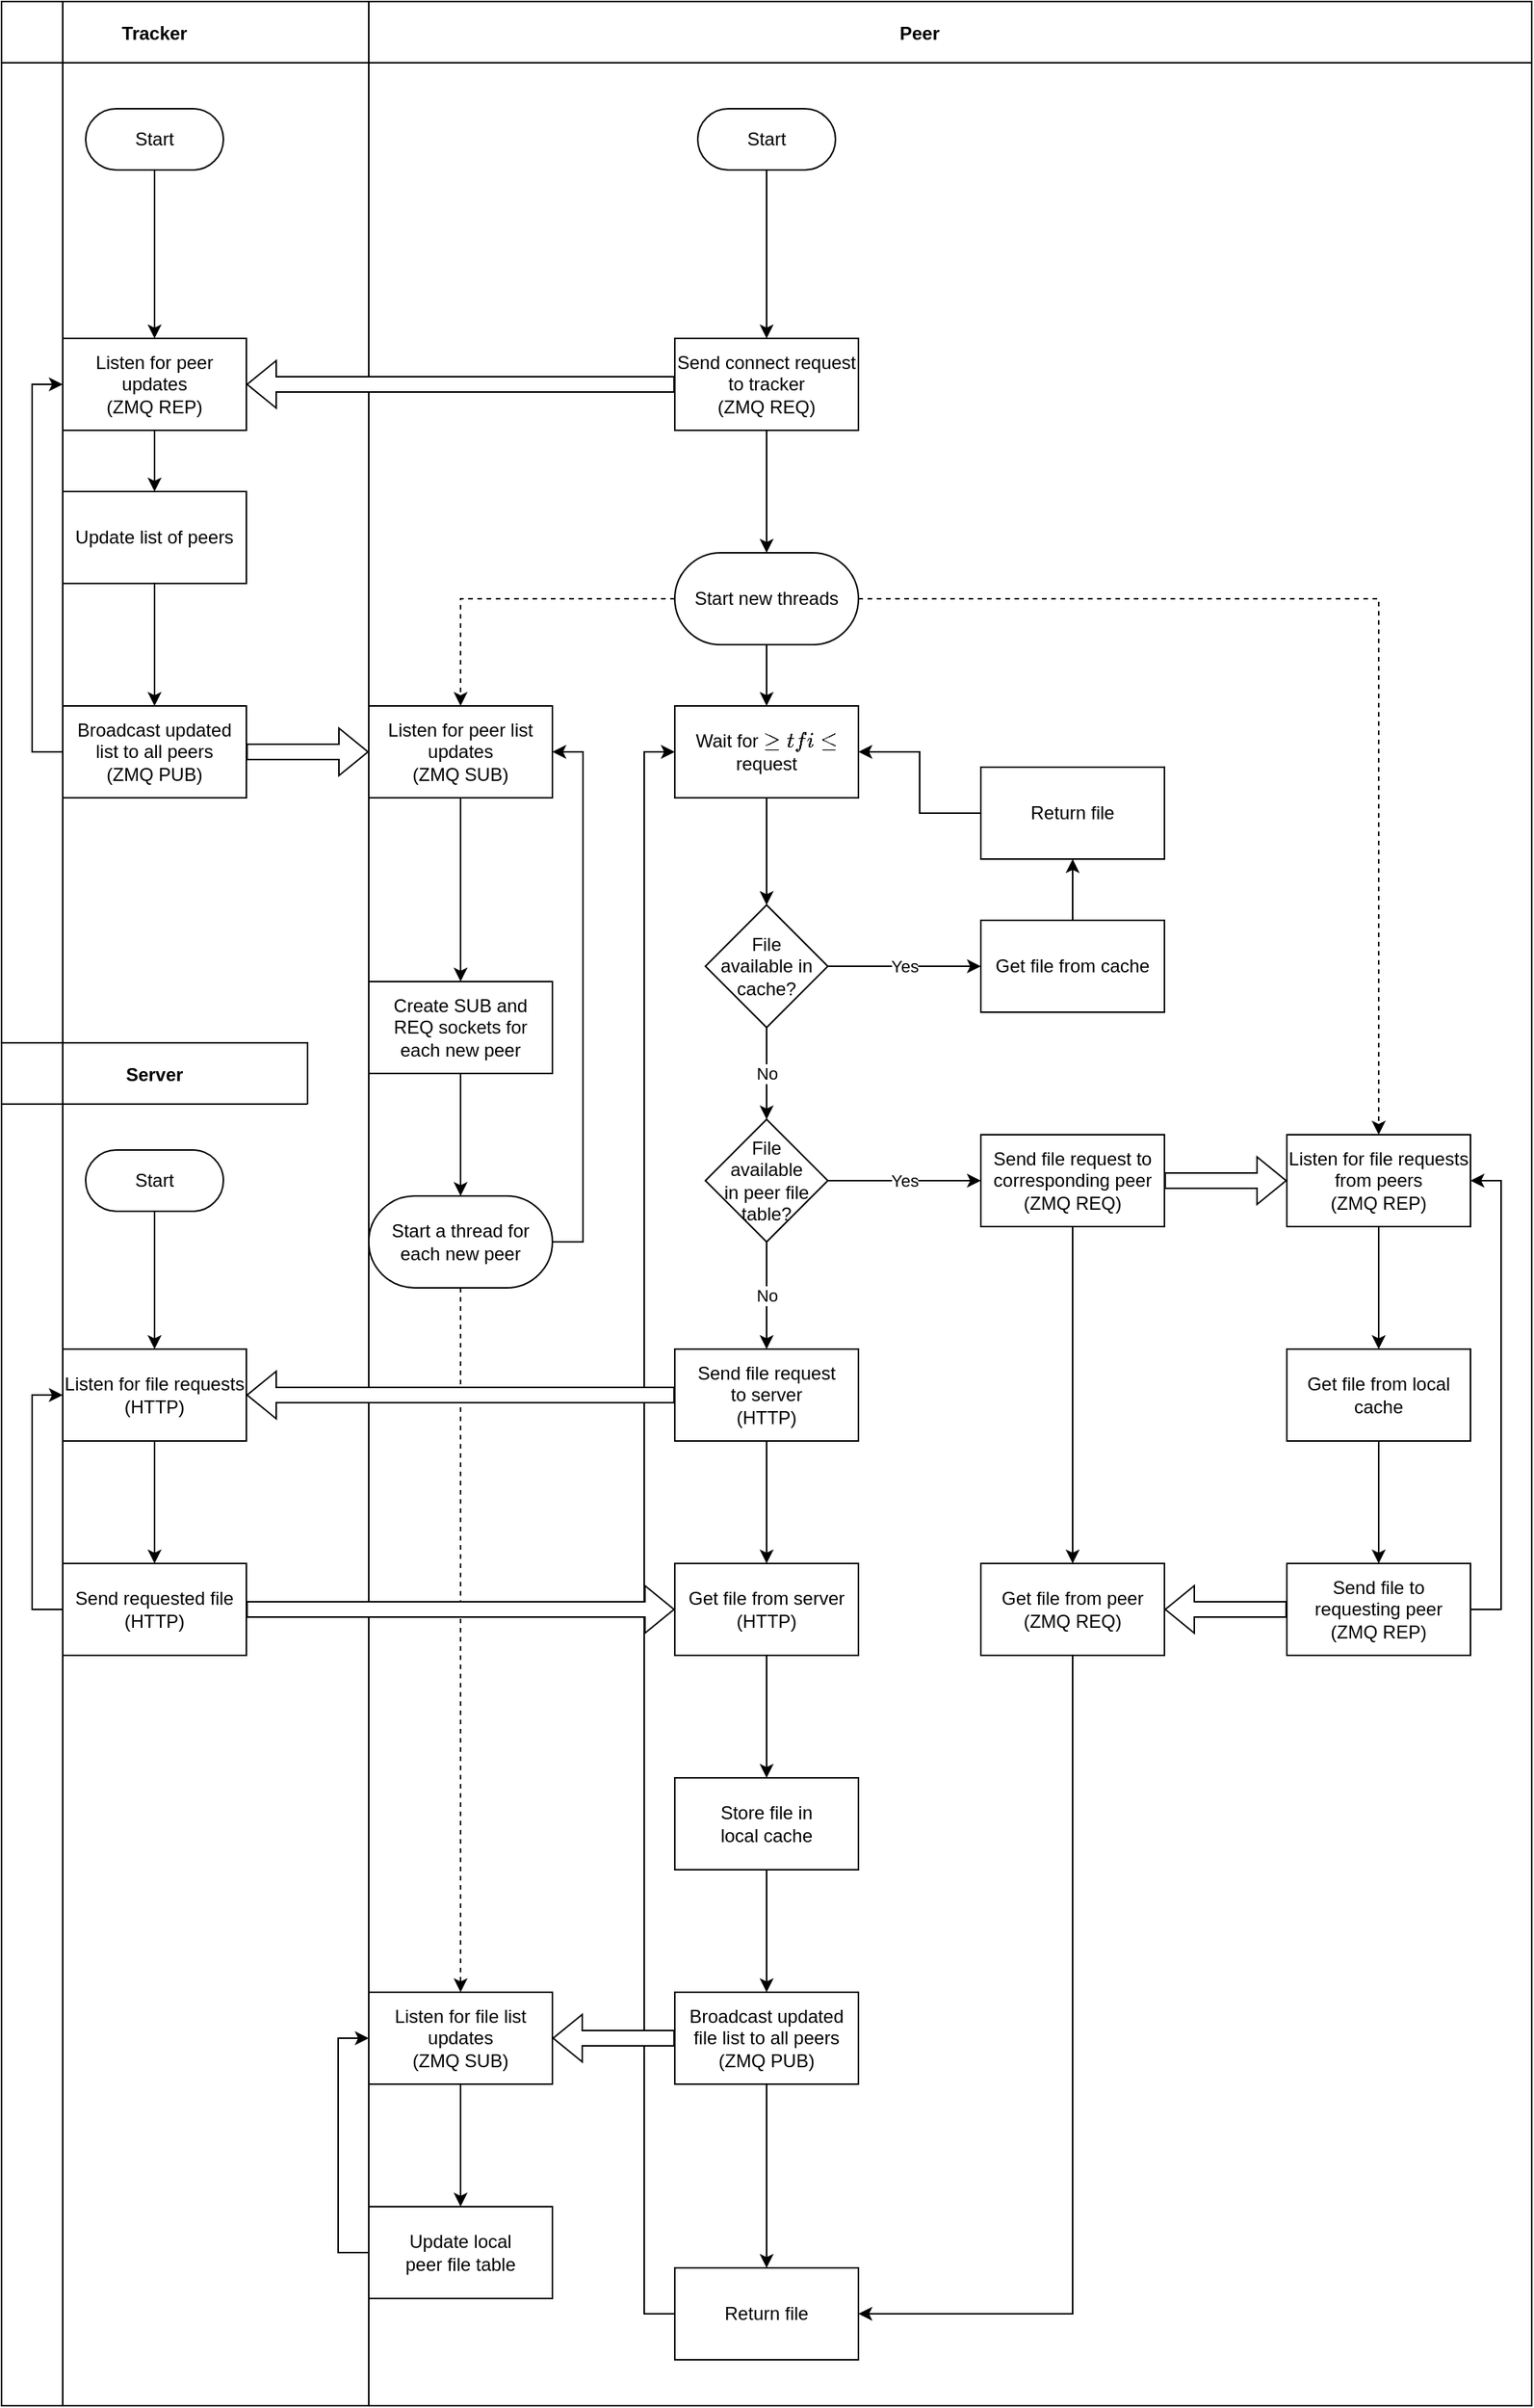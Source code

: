 <mxfile version="15.5.8" type="github">
  <diagram id="kgpKYQtTHZ0yAKxKKP6v" name="Page-1">
    <mxGraphModel dx="2424" dy="863" grid="1" gridSize="10" guides="1" tooltips="1" connect="1" arrows="1" fold="1" page="1" pageScale="1" pageWidth="850" pageHeight="1100" math="0" shadow="0">
      <root>
        <mxCell id="0" />
        <mxCell id="1" parent="0" />
        <mxCell id="wjNufGtqsJr1eFAkO-c2-100" style="edgeStyle=orthogonalEdgeStyle;rounded=0;jumpStyle=none;orthogonalLoop=1;jettySize=auto;html=1;exitX=0;exitY=0.5;exitDx=0;exitDy=0;entryX=0;entryY=0.5;entryDx=0;entryDy=0;strokeColor=default;fillColor=default;" edge="1" parent="1" source="wjNufGtqsJr1eFAkO-c2-97" target="wjNufGtqsJr1eFAkO-c2-15">
          <mxGeometry relative="1" as="geometry" />
        </mxCell>
        <mxCell id="-Wg5E6yIQ6_IQyJF35NC-73" value="" style="edgeStyle=orthogonalEdgeStyle;rounded=0;orthogonalLoop=1;jettySize=auto;html=1;fillColor=default;dashed=1;" parent="1" source="-Wg5E6yIQ6_IQyJF35NC-69" target="-Wg5E6yIQ6_IQyJF35NC-72" edge="1">
          <mxGeometry relative="1" as="geometry" />
        </mxCell>
        <mxCell id="3nuBFxr9cyL0pnOWT2aG-1" value="" style="shape=table;childLayout=tableLayout;startSize=0;collapsible=0;recursiveResize=0;expand=0;fillColor=none;fontStyle=1" parent="1" vertex="1">
          <mxGeometry x="-60" y="70" width="1000" height="1570" as="geometry" />
        </mxCell>
        <mxCell id="3nuBFxr9cyL0pnOWT2aG-3" value="" style="shape=tableRow;horizontal=0;swimlaneHead=0;swimlaneBody=0;top=0;left=0;bottom=0;right=0;fillColor=none;points=[[0,0.5],[1,0.5]];portConstraint=eastwest;startSize=40;collapsible=0;recursiveResize=0;expand=0;fontStyle=1;" parent="3nuBFxr9cyL0pnOWT2aG-1" vertex="1">
          <mxGeometry width="1000" height="1570" as="geometry" />
        </mxCell>
        <mxCell id="3nuBFxr9cyL0pnOWT2aG-4" value="Tracker" style="swimlane;swimlaneHead=0;swimlaneBody=0;connectable=0;fillColor=none;startSize=40;collapsible=0;recursiveResize=0;expand=0;fontStyle=1;" parent="3nuBFxr9cyL0pnOWT2aG-3" vertex="1">
          <mxGeometry width="200" height="1570" as="geometry">
            <mxRectangle width="200" height="1570" as="alternateBounds" />
          </mxGeometry>
        </mxCell>
        <mxCell id="-Wg5E6yIQ6_IQyJF35NC-36" value="Update list of peers" style="whiteSpace=wrap;html=1;rounded=0;glass=0;arcSize=50;" parent="3nuBFxr9cyL0pnOWT2aG-4" vertex="1">
          <mxGeometry x="40" y="320" width="120" height="60" as="geometry" />
        </mxCell>
        <mxCell id="-Wg5E6yIQ6_IQyJF35NC-38" value="&lt;div&gt;Broadcast updated list to all peers&lt;/div&gt;&lt;div&gt;(ZMQ PUB)&lt;/div&gt;" style="whiteSpace=wrap;html=1;rounded=0;glass=0;arcSize=50;" parent="3nuBFxr9cyL0pnOWT2aG-4" vertex="1">
          <mxGeometry x="40" y="460" width="120" height="60" as="geometry" />
        </mxCell>
        <mxCell id="-Wg5E6yIQ6_IQyJF35NC-39" value="" style="edgeStyle=orthogonalEdgeStyle;rounded=0;orthogonalLoop=1;jettySize=auto;html=1;" parent="3nuBFxr9cyL0pnOWT2aG-4" source="-Wg5E6yIQ6_IQyJF35NC-36" target="-Wg5E6yIQ6_IQyJF35NC-38" edge="1">
          <mxGeometry relative="1" as="geometry" />
        </mxCell>
        <mxCell id="-Wg5E6yIQ6_IQyJF35NC-58" value="Start" style="rounded=1;whiteSpace=wrap;html=1;arcSize=50;" parent="3nuBFxr9cyL0pnOWT2aG-4" vertex="1">
          <mxGeometry x="55" y="70" width="90" height="40" as="geometry" />
        </mxCell>
        <mxCell id="3nuBFxr9cyL0pnOWT2aG-14" value="Start" style="rounded=1;whiteSpace=wrap;html=1;arcSize=50;" parent="3nuBFxr9cyL0pnOWT2aG-4" vertex="1">
          <mxGeometry x="55" y="750" width="90" height="40" as="geometry" />
        </mxCell>
        <mxCell id="wjNufGtqsJr1eFAkO-c2-51" value="&lt;div&gt;Listen for file requests&lt;/div&gt;&lt;div&gt;(HTTP)&lt;br&gt;&lt;/div&gt;" style="whiteSpace=wrap;html=1;rounded=0;arcSize=50;" vertex="1" parent="3nuBFxr9cyL0pnOWT2aG-4">
          <mxGeometry x="40" y="880" width="120" height="60" as="geometry" />
        </mxCell>
        <mxCell id="wjNufGtqsJr1eFAkO-c2-55" value="&lt;div&gt;Send requested file&lt;/div&gt;&lt;div&gt;(HTTP)&lt;br&gt;&lt;/div&gt;" style="whiteSpace=wrap;html=1;rounded=0;arcSize=50;" vertex="1" parent="3nuBFxr9cyL0pnOWT2aG-4">
          <mxGeometry x="40" y="1020" width="120" height="60" as="geometry" />
        </mxCell>
        <mxCell id="wjNufGtqsJr1eFAkO-c2-52" value="" style="edgeStyle=orthogonalEdgeStyle;rounded=0;orthogonalLoop=1;jettySize=auto;html=1;fillColor=default;" edge="1" parent="3nuBFxr9cyL0pnOWT2aG-4" source="3nuBFxr9cyL0pnOWT2aG-14" target="wjNufGtqsJr1eFAkO-c2-51">
          <mxGeometry relative="1" as="geometry" />
        </mxCell>
        <mxCell id="wjNufGtqsJr1eFAkO-c2-56" value="" style="edgeStyle=orthogonalEdgeStyle;rounded=0;orthogonalLoop=1;jettySize=auto;html=1;fillColor=default;" edge="1" parent="3nuBFxr9cyL0pnOWT2aG-4" source="wjNufGtqsJr1eFAkO-c2-51" target="wjNufGtqsJr1eFAkO-c2-55">
          <mxGeometry relative="1" as="geometry" />
        </mxCell>
        <mxCell id="wjNufGtqsJr1eFAkO-c2-62" style="edgeStyle=orthogonalEdgeStyle;rounded=0;orthogonalLoop=1;jettySize=auto;html=1;exitX=0;exitY=0.5;exitDx=0;exitDy=0;entryX=0;entryY=0.5;entryDx=0;entryDy=0;fillColor=default;" edge="1" parent="3nuBFxr9cyL0pnOWT2aG-4" source="wjNufGtqsJr1eFAkO-c2-55" target="wjNufGtqsJr1eFAkO-c2-51">
          <mxGeometry relative="1" as="geometry" />
        </mxCell>
        <mxCell id="wjNufGtqsJr1eFAkO-c2-185" value="Server" style="shape=table;startSize=40;container=1;collapsible=0;childLayout=tableLayout;fixedRows=1;rowLines=0;fontStyle=1;align=center;pointerEvents=1;rounded=0;strokeColor=default;strokeWidth=1;fillColor=none;perimeterSpacing=1;" vertex="1" parent="3nuBFxr9cyL0pnOWT2aG-4">
          <mxGeometry y="680" width="200" height="40" as="geometry" />
        </mxCell>
        <mxCell id="wjNufGtqsJr1eFAkO-c2-189" value="" style="shape=partialRectangle;html=1;whiteSpace=wrap;collapsible=0;dropTarget=0;pointerEvents=1;fillColor=none;top=0;left=0;bottom=0;right=0;points=[[0,0.5],[1,0.5]];portConstraint=eastwest;rounded=0;strokeColor=default;strokeWidth=0;" vertex="1" parent="wjNufGtqsJr1eFAkO-c2-185">
          <mxGeometry y="40" width="180" as="geometry" />
        </mxCell>
        <mxCell id="wjNufGtqsJr1eFAkO-c2-190" value="" style="shape=partialRectangle;html=1;whiteSpace=wrap;connectable=0;fillColor=none;top=0;left=0;bottom=0;right=0;overflow=hidden;pointerEvents=1;rounded=0;strokeColor=default;strokeWidth=0;" vertex="1" parent="wjNufGtqsJr1eFAkO-c2-189">
          <mxGeometry width="40" height="40" as="geometry">
            <mxRectangle width="40" height="40" as="alternateBounds" />
          </mxGeometry>
        </mxCell>
        <mxCell id="wjNufGtqsJr1eFAkO-c2-191" value="" style="shape=partialRectangle;html=1;whiteSpace=wrap;connectable=0;fillColor=none;top=0;left=0;bottom=0;right=0;align=left;spacingLeft=6;overflow=hidden;pointerEvents=1;rounded=0;strokeColor=default;strokeWidth=0;" vertex="1" parent="wjNufGtqsJr1eFAkO-c2-189">
          <mxGeometry x="40" width="140" height="40" as="geometry">
            <mxRectangle width="140" height="40" as="alternateBounds" />
          </mxGeometry>
        </mxCell>
        <mxCell id="3nuBFxr9cyL0pnOWT2aG-8" value="Peer" style="swimlane;swimlaneHead=0;swimlaneBody=0;connectable=0;fillColor=none;startSize=40;collapsible=0;recursiveResize=0;expand=0;fontStyle=1;" parent="3nuBFxr9cyL0pnOWT2aG-3" vertex="1">
          <mxGeometry x="200" width="800" height="1570" as="geometry">
            <mxRectangle width="800" height="1570" as="alternateBounds" />
          </mxGeometry>
        </mxCell>
        <mxCell id="3nuBFxr9cyL0pnOWT2aG-6" value="Start" style="rounded=1;whiteSpace=wrap;html=1;arcSize=50;" parent="3nuBFxr9cyL0pnOWT2aG-8" vertex="1">
          <mxGeometry x="255" y="70" width="90" height="40" as="geometry" />
        </mxCell>
        <mxCell id="-Wg5E6yIQ6_IQyJF35NC-44" value="&lt;div&gt;Listen for peer list updates&lt;/div&gt;&lt;div&gt;(ZMQ SUB)&lt;/div&gt;" style="whiteSpace=wrap;html=1;rounded=0;glass=0;arcSize=50;" parent="3nuBFxr9cyL0pnOWT2aG-8" vertex="1">
          <mxGeometry x="40" y="460" width="120" height="60" as="geometry" />
        </mxCell>
        <mxCell id="wjNufGtqsJr1eFAkO-c2-15" value="Wait for `get file` request" style="whiteSpace=wrap;html=1;rounded=0;glass=0;arcSize=50;" vertex="1" parent="3nuBFxr9cyL0pnOWT2aG-8">
          <mxGeometry x="240" y="460" width="120" height="60" as="geometry" />
        </mxCell>
        <mxCell id="wjNufGtqsJr1eFAkO-c2-45" value="Yes" style="edgeStyle=orthogonalEdgeStyle;rounded=0;orthogonalLoop=1;jettySize=auto;html=1;exitX=1;exitY=0.5;exitDx=0;exitDy=0;entryX=0;entryY=0.5;entryDx=0;entryDy=0;fillColor=default;" edge="1" parent="3nuBFxr9cyL0pnOWT2aG-8" source="wjNufGtqsJr1eFAkO-c2-19" target="wjNufGtqsJr1eFAkO-c2-43">
          <mxGeometry relative="1" as="geometry" />
        </mxCell>
        <mxCell id="wjNufGtqsJr1eFAkO-c2-19" value="&lt;div&gt;File&lt;/div&gt;&lt;div&gt;available in&lt;/div&gt;&lt;div&gt;cache?&lt;/div&gt;" style="rhombus;whiteSpace=wrap;html=1;rounded=0;glass=0;arcSize=50;" vertex="1" parent="3nuBFxr9cyL0pnOWT2aG-8">
          <mxGeometry x="260" y="590" width="80" height="80" as="geometry" />
        </mxCell>
        <mxCell id="wjNufGtqsJr1eFAkO-c2-20" value="" style="edgeStyle=orthogonalEdgeStyle;rounded=0;orthogonalLoop=1;jettySize=auto;html=1;" edge="1" parent="3nuBFxr9cyL0pnOWT2aG-8" source="wjNufGtqsJr1eFAkO-c2-15" target="wjNufGtqsJr1eFAkO-c2-19">
          <mxGeometry relative="1" as="geometry" />
        </mxCell>
        <mxCell id="wjNufGtqsJr1eFAkO-c2-94" value="No" style="edgeStyle=orthogonalEdgeStyle;rounded=0;jumpStyle=line;orthogonalLoop=1;jettySize=auto;html=1;exitX=0.5;exitY=1;exitDx=0;exitDy=0;entryX=0.5;entryY=0;entryDx=0;entryDy=0;strokeColor=default;fillColor=default;" edge="1" parent="3nuBFxr9cyL0pnOWT2aG-8" source="wjNufGtqsJr1eFAkO-c2-23" target="wjNufGtqsJr1eFAkO-c2-49">
          <mxGeometry relative="1" as="geometry" />
        </mxCell>
        <mxCell id="wjNufGtqsJr1eFAkO-c2-95" value="Yes" style="edgeStyle=orthogonalEdgeStyle;rounded=0;jumpStyle=line;orthogonalLoop=1;jettySize=auto;html=1;exitX=1;exitY=0.5;exitDx=0;exitDy=0;entryX=0;entryY=0.5;entryDx=0;entryDy=0;strokeColor=default;fillColor=default;" edge="1" parent="3nuBFxr9cyL0pnOWT2aG-8" source="wjNufGtqsJr1eFAkO-c2-23" target="wjNufGtqsJr1eFAkO-c2-25">
          <mxGeometry relative="1" as="geometry" />
        </mxCell>
        <mxCell id="wjNufGtqsJr1eFAkO-c2-23" value="&lt;div&gt;File&lt;/div&gt;&lt;div&gt;available&lt;/div&gt;&lt;div&gt;in peer file&lt;/div&gt;&lt;div&gt;table?&lt;br&gt;&lt;/div&gt;" style="rhombus;whiteSpace=wrap;html=1;rounded=0;glass=0;arcSize=50;" vertex="1" parent="3nuBFxr9cyL0pnOWT2aG-8">
          <mxGeometry x="260" y="730" width="80" height="80" as="geometry" />
        </mxCell>
        <mxCell id="wjNufGtqsJr1eFAkO-c2-24" value="No" style="edgeStyle=orthogonalEdgeStyle;rounded=0;orthogonalLoop=1;jettySize=auto;html=1;" edge="1" parent="3nuBFxr9cyL0pnOWT2aG-8" source="wjNufGtqsJr1eFAkO-c2-19" target="wjNufGtqsJr1eFAkO-c2-23">
          <mxGeometry relative="1" as="geometry" />
        </mxCell>
        <mxCell id="wjNufGtqsJr1eFAkO-c2-43" value="Get file from cache" style="whiteSpace=wrap;html=1;rounded=0;glass=0;arcSize=50;" vertex="1" parent="3nuBFxr9cyL0pnOWT2aG-8">
          <mxGeometry x="440" y="600" width="120" height="60" as="geometry" />
        </mxCell>
        <mxCell id="-Wg5E6yIQ6_IQyJF35NC-72" value="&lt;div&gt;Listen for file list updates&lt;/div&gt;&lt;div&gt;(ZMQ SUB)&lt;br&gt;&lt;/div&gt;" style="whiteSpace=wrap;html=1;rounded=0;glass=0;arcSize=50;" parent="3nuBFxr9cyL0pnOWT2aG-8" vertex="1">
          <mxGeometry x="40" y="1300" width="120" height="60" as="geometry" />
        </mxCell>
        <mxCell id="wjNufGtqsJr1eFAkO-c2-9" value="&lt;div&gt;Update local&lt;/div&gt;&lt;div&gt;peer file table&lt;/div&gt;" style="whiteSpace=wrap;html=1;rounded=0;glass=0;arcSize=50;" vertex="1" parent="3nuBFxr9cyL0pnOWT2aG-8">
          <mxGeometry x="40" y="1440" width="120" height="60" as="geometry" />
        </mxCell>
        <mxCell id="wjNufGtqsJr1eFAkO-c2-10" value="" style="edgeStyle=orthogonalEdgeStyle;rounded=0;orthogonalLoop=1;jettySize=auto;html=1;" edge="1" parent="3nuBFxr9cyL0pnOWT2aG-8" source="-Wg5E6yIQ6_IQyJF35NC-72" target="wjNufGtqsJr1eFAkO-c2-9">
          <mxGeometry relative="1" as="geometry" />
        </mxCell>
        <mxCell id="wjNufGtqsJr1eFAkO-c2-12" style="edgeStyle=orthogonalEdgeStyle;rounded=0;orthogonalLoop=1;jettySize=auto;html=1;exitX=0;exitY=0.5;exitDx=0;exitDy=0;entryX=0;entryY=0.5;entryDx=0;entryDy=0;" edge="1" parent="3nuBFxr9cyL0pnOWT2aG-8" source="wjNufGtqsJr1eFAkO-c2-9" target="-Wg5E6yIQ6_IQyJF35NC-72">
          <mxGeometry relative="1" as="geometry" />
        </mxCell>
        <mxCell id="wjNufGtqsJr1eFAkO-c2-49" value="&lt;div&gt;Send file request&lt;/div&gt;&lt;div&gt;to server&lt;/div&gt;&lt;div&gt;(HTTP)&lt;br&gt;&lt;/div&gt;" style="whiteSpace=wrap;html=1;rounded=0;glass=0;arcSize=50;" vertex="1" parent="3nuBFxr9cyL0pnOWT2aG-8">
          <mxGeometry x="240" y="880" width="120" height="60" as="geometry" />
        </mxCell>
        <mxCell id="wjNufGtqsJr1eFAkO-c2-59" value="&lt;div&gt;Get file from server&lt;/div&gt;&lt;div&gt;(HTTP)&lt;br&gt;&lt;/div&gt;" style="whiteSpace=wrap;html=1;rounded=0;glass=0;arcSize=50;" vertex="1" parent="3nuBFxr9cyL0pnOWT2aG-8">
          <mxGeometry x="240" y="1020" width="120" height="60" as="geometry" />
        </mxCell>
        <mxCell id="wjNufGtqsJr1eFAkO-c2-65" value="&lt;div&gt;Store file in&lt;/div&gt;&lt;div&gt;local cache&lt;/div&gt;" style="whiteSpace=wrap;html=1;rounded=0;glass=0;arcSize=50;" vertex="1" parent="3nuBFxr9cyL0pnOWT2aG-8">
          <mxGeometry x="240" y="1160" width="120" height="60" as="geometry" />
        </mxCell>
        <mxCell id="wjNufGtqsJr1eFAkO-c2-70" value="&lt;div&gt;Broadcast updated file list to all peers&lt;/div&gt;&lt;div&gt;(ZMQ PUB)&lt;br&gt;&lt;/div&gt;" style="whiteSpace=wrap;html=1;rounded=0;glass=0;arcSize=50;" vertex="1" parent="3nuBFxr9cyL0pnOWT2aG-8">
          <mxGeometry x="240" y="1300" width="120" height="60" as="geometry" />
        </mxCell>
        <mxCell id="wjNufGtqsJr1eFAkO-c2-60" value="" style="edgeStyle=orthogonalEdgeStyle;rounded=0;orthogonalLoop=1;jettySize=auto;html=1;fillColor=default;" edge="1" parent="3nuBFxr9cyL0pnOWT2aG-8" source="wjNufGtqsJr1eFAkO-c2-49" target="wjNufGtqsJr1eFAkO-c2-59">
          <mxGeometry relative="1" as="geometry" />
        </mxCell>
        <mxCell id="wjNufGtqsJr1eFAkO-c2-66" value="" style="edgeStyle=orthogonalEdgeStyle;rounded=0;orthogonalLoop=1;jettySize=auto;html=1;fillColor=default;" edge="1" parent="3nuBFxr9cyL0pnOWT2aG-8" source="wjNufGtqsJr1eFAkO-c2-59" target="wjNufGtqsJr1eFAkO-c2-65">
          <mxGeometry relative="1" as="geometry" />
        </mxCell>
        <mxCell id="wjNufGtqsJr1eFAkO-c2-78" style="edgeStyle=orthogonalEdgeStyle;rounded=0;orthogonalLoop=1;jettySize=auto;html=1;exitX=0;exitY=0.5;exitDx=0;exitDy=0;entryX=1;entryY=0.5;entryDx=0;entryDy=0;fillColor=default;shape=flexArrow;strokeColor=default;" edge="1" parent="3nuBFxr9cyL0pnOWT2aG-8" source="wjNufGtqsJr1eFAkO-c2-70" target="-Wg5E6yIQ6_IQyJF35NC-72">
          <mxGeometry relative="1" as="geometry" />
        </mxCell>
        <mxCell id="wjNufGtqsJr1eFAkO-c2-71" value="" style="edgeStyle=orthogonalEdgeStyle;rounded=0;orthogonalLoop=1;jettySize=auto;html=1;fillColor=default;" edge="1" parent="3nuBFxr9cyL0pnOWT2aG-8" source="wjNufGtqsJr1eFAkO-c2-65" target="wjNufGtqsJr1eFAkO-c2-70">
          <mxGeometry relative="1" as="geometry" />
        </mxCell>
        <mxCell id="wjNufGtqsJr1eFAkO-c2-25" value="&lt;div&gt;Send file request to corresponding peer&lt;/div&gt;&lt;div&gt;(ZMQ REQ)&lt;br&gt;&lt;/div&gt;" style="whiteSpace=wrap;html=1;rounded=0;glass=0;arcSize=50;" vertex="1" parent="3nuBFxr9cyL0pnOWT2aG-8">
          <mxGeometry x="440" y="740" width="120" height="60" as="geometry" />
        </mxCell>
        <mxCell id="wjNufGtqsJr1eFAkO-c2-3" value="&lt;div&gt;Listen for file requests from peers&lt;/div&gt;&lt;div&gt;(ZMQ REP)&lt;br&gt;&lt;/div&gt;" style="whiteSpace=wrap;html=1;rounded=0;glass=0;arcSize=50;" vertex="1" parent="3nuBFxr9cyL0pnOWT2aG-8">
          <mxGeometry x="640" y="740" width="120" height="60" as="geometry" />
        </mxCell>
        <mxCell id="wjNufGtqsJr1eFAkO-c2-5" value="&lt;div&gt;Get file from local cache&lt;/div&gt;" style="whiteSpace=wrap;html=1;rounded=0;glass=0;arcSize=50;" vertex="1" parent="3nuBFxr9cyL0pnOWT2aG-8">
          <mxGeometry x="640" y="880" width="120" height="60" as="geometry" />
        </mxCell>
        <mxCell id="wjNufGtqsJr1eFAkO-c2-7" value="&lt;div&gt;Send file to requesting peer&lt;/div&gt;&lt;div&gt;(ZMQ REP)&lt;br&gt;&lt;/div&gt;" style="whiteSpace=wrap;html=1;rounded=0;glass=0;arcSize=50;" vertex="1" parent="3nuBFxr9cyL0pnOWT2aG-8">
          <mxGeometry x="640" y="1020" width="120" height="60" as="geometry" />
        </mxCell>
        <mxCell id="wjNufGtqsJr1eFAkO-c2-28" value="&lt;div&gt;Get file from peer&lt;/div&gt;&lt;div&gt;(ZMQ REQ)&lt;br&gt;&lt;/div&gt;" style="whiteSpace=wrap;html=1;rounded=0;glass=0;arcSize=50;" vertex="1" parent="3nuBFxr9cyL0pnOWT2aG-8">
          <mxGeometry x="440" y="1020" width="120" height="60" as="geometry" />
        </mxCell>
        <mxCell id="wjNufGtqsJr1eFAkO-c2-37" style="edgeStyle=orthogonalEdgeStyle;rounded=0;orthogonalLoop=1;jettySize=auto;html=1;exitX=1;exitY=0.5;exitDx=0;exitDy=0;entryX=0;entryY=0.5;entryDx=0;entryDy=0;shape=flexArrow;fillColor=default;" edge="1" parent="3nuBFxr9cyL0pnOWT2aG-8" source="wjNufGtqsJr1eFAkO-c2-25" target="wjNufGtqsJr1eFAkO-c2-3">
          <mxGeometry relative="1" as="geometry" />
        </mxCell>
        <mxCell id="wjNufGtqsJr1eFAkO-c2-6" value="" style="edgeStyle=orthogonalEdgeStyle;rounded=0;orthogonalLoop=1;jettySize=auto;html=1;" edge="1" parent="3nuBFxr9cyL0pnOWT2aG-8" source="wjNufGtqsJr1eFAkO-c2-3" target="wjNufGtqsJr1eFAkO-c2-5">
          <mxGeometry relative="1" as="geometry" />
        </mxCell>
        <mxCell id="wjNufGtqsJr1eFAkO-c2-34" style="edgeStyle=orthogonalEdgeStyle;rounded=0;orthogonalLoop=1;jettySize=auto;html=1;exitX=1;exitY=0.5;exitDx=0;exitDy=0;entryX=1;entryY=0.5;entryDx=0;entryDy=0;" edge="1" parent="3nuBFxr9cyL0pnOWT2aG-8" source="wjNufGtqsJr1eFAkO-c2-7" target="wjNufGtqsJr1eFAkO-c2-3">
          <mxGeometry relative="1" as="geometry" />
        </mxCell>
        <mxCell id="wjNufGtqsJr1eFAkO-c2-8" value="" style="edgeStyle=orthogonalEdgeStyle;rounded=0;orthogonalLoop=1;jettySize=auto;html=1;" edge="1" parent="3nuBFxr9cyL0pnOWT2aG-8" source="wjNufGtqsJr1eFAkO-c2-5" target="wjNufGtqsJr1eFAkO-c2-7">
          <mxGeometry relative="1" as="geometry" />
        </mxCell>
        <mxCell id="wjNufGtqsJr1eFAkO-c2-29" value="" style="edgeStyle=orthogonalEdgeStyle;rounded=0;orthogonalLoop=1;jettySize=auto;html=1;" edge="1" parent="3nuBFxr9cyL0pnOWT2aG-8" source="wjNufGtqsJr1eFAkO-c2-25" target="wjNufGtqsJr1eFAkO-c2-28">
          <mxGeometry relative="1" as="geometry" />
        </mxCell>
        <mxCell id="wjNufGtqsJr1eFAkO-c2-39" style="edgeStyle=orthogonalEdgeStyle;shape=flexArrow;rounded=0;orthogonalLoop=1;jettySize=auto;html=1;exitX=0;exitY=0.5;exitDx=0;exitDy=0;entryX=1;entryY=0.5;entryDx=0;entryDy=0;fillColor=default;" edge="1" parent="3nuBFxr9cyL0pnOWT2aG-8" source="wjNufGtqsJr1eFAkO-c2-7" target="wjNufGtqsJr1eFAkO-c2-28">
          <mxGeometry relative="1" as="geometry" />
        </mxCell>
        <mxCell id="-Wg5E6yIQ6_IQyJF35NC-65" style="edgeStyle=orthogonalEdgeStyle;rounded=0;orthogonalLoop=1;jettySize=auto;html=1;exitX=1;exitY=0.5;exitDx=0;exitDy=0;entryX=0;entryY=0.5;entryDx=0;entryDy=0;shape=flexArrow;fillColor=default;" parent="3nuBFxr9cyL0pnOWT2aG-3" source="-Wg5E6yIQ6_IQyJF35NC-38" target="-Wg5E6yIQ6_IQyJF35NC-44" edge="1">
          <mxGeometry relative="1" as="geometry" />
        </mxCell>
        <mxCell id="wjNufGtqsJr1eFAkO-c2-53" style="edgeStyle=orthogonalEdgeStyle;rounded=0;orthogonalLoop=1;jettySize=auto;html=1;exitX=0;exitY=0.5;exitDx=0;exitDy=0;entryX=1;entryY=0.5;entryDx=0;entryDy=0;fillColor=default;shape=flexArrow;" edge="1" parent="3nuBFxr9cyL0pnOWT2aG-3" source="wjNufGtqsJr1eFAkO-c2-49" target="wjNufGtqsJr1eFAkO-c2-51">
          <mxGeometry relative="1" as="geometry" />
        </mxCell>
        <mxCell id="wjNufGtqsJr1eFAkO-c2-64" style="edgeStyle=orthogonalEdgeStyle;shape=flexArrow;rounded=0;orthogonalLoop=1;jettySize=auto;html=1;exitX=1;exitY=0.5;exitDx=0;exitDy=0;entryX=0;entryY=0.5;entryDx=0;entryDy=0;fillColor=default;" edge="1" parent="3nuBFxr9cyL0pnOWT2aG-3" source="wjNufGtqsJr1eFAkO-c2-55" target="wjNufGtqsJr1eFAkO-c2-59">
          <mxGeometry relative="1" as="geometry" />
        </mxCell>
        <mxCell id="-Wg5E6yIQ6_IQyJF35NC-41" value="" style="edgeStyle=orthogonalEdgeStyle;rounded=0;orthogonalLoop=1;jettySize=auto;html=1;" parent="1" source="-Wg5E6yIQ6_IQyJF35NC-34" target="-Wg5E6yIQ6_IQyJF35NC-40" edge="1">
          <mxGeometry relative="1" as="geometry" />
        </mxCell>
        <mxCell id="-Wg5E6yIQ6_IQyJF35NC-63" style="edgeStyle=orthogonalEdgeStyle;rounded=0;orthogonalLoop=1;jettySize=auto;html=1;exitX=0;exitY=0.5;exitDx=0;exitDy=0;entryX=1;entryY=0.5;entryDx=0;entryDy=0;shape=flexArrow;fillColor=default;" parent="1" source="-Wg5E6yIQ6_IQyJF35NC-34" target="-Wg5E6yIQ6_IQyJF35NC-60" edge="1">
          <mxGeometry relative="1" as="geometry" />
        </mxCell>
        <mxCell id="-Wg5E6yIQ6_IQyJF35NC-34" value="&lt;div&gt;Send connect request to tracker&lt;/div&gt;&lt;div&gt;(ZMQ REQ)&lt;br&gt;&lt;/div&gt;" style="whiteSpace=wrap;html=1;rounded=0;arcSize=50;glass=0;" parent="1" vertex="1">
          <mxGeometry x="380" y="290" width="120" height="60" as="geometry" />
        </mxCell>
        <mxCell id="-Wg5E6yIQ6_IQyJF35NC-35" value="" style="edgeStyle=orthogonalEdgeStyle;rounded=0;orthogonalLoop=1;jettySize=auto;html=1;" parent="1" source="3nuBFxr9cyL0pnOWT2aG-6" target="-Wg5E6yIQ6_IQyJF35NC-34" edge="1">
          <mxGeometry relative="1" as="geometry" />
        </mxCell>
        <mxCell id="-Wg5E6yIQ6_IQyJF35NC-45" value="" style="edgeStyle=orthogonalEdgeStyle;rounded=0;orthogonalLoop=1;jettySize=auto;html=1;dashed=1;" parent="1" source="-Wg5E6yIQ6_IQyJF35NC-40" target="-Wg5E6yIQ6_IQyJF35NC-44" edge="1">
          <mxGeometry relative="1" as="geometry" />
        </mxCell>
        <mxCell id="wjNufGtqsJr1eFAkO-c2-35" style="edgeStyle=orthogonalEdgeStyle;rounded=0;orthogonalLoop=1;jettySize=auto;html=1;exitX=0.5;exitY=1;exitDx=0;exitDy=0;entryX=0.5;entryY=0;entryDx=0;entryDy=0;" edge="1" parent="1" source="-Wg5E6yIQ6_IQyJF35NC-40" target="wjNufGtqsJr1eFAkO-c2-15">
          <mxGeometry relative="1" as="geometry" />
        </mxCell>
        <mxCell id="wjNufGtqsJr1eFAkO-c2-96" style="edgeStyle=orthogonalEdgeStyle;rounded=0;jumpStyle=line;orthogonalLoop=1;jettySize=auto;html=1;exitX=1;exitY=0.5;exitDx=0;exitDy=0;entryX=0.5;entryY=0;entryDx=0;entryDy=0;strokeColor=default;fillColor=default;dashed=1;" edge="1" parent="1" source="-Wg5E6yIQ6_IQyJF35NC-40" target="wjNufGtqsJr1eFAkO-c2-3">
          <mxGeometry relative="1" as="geometry" />
        </mxCell>
        <mxCell id="-Wg5E6yIQ6_IQyJF35NC-40" value="&lt;div&gt;Start new threads&lt;/div&gt;" style="whiteSpace=wrap;html=1;rounded=1;glass=0;arcSize=50;" parent="1" vertex="1">
          <mxGeometry x="380" y="430" width="120" height="60" as="geometry" />
        </mxCell>
        <mxCell id="-Wg5E6yIQ6_IQyJF35NC-64" style="edgeStyle=orthogonalEdgeStyle;rounded=0;orthogonalLoop=1;jettySize=auto;html=1;exitX=0.5;exitY=1;exitDx=0;exitDy=0;entryX=0.5;entryY=0;entryDx=0;entryDy=0;" parent="1" source="-Wg5E6yIQ6_IQyJF35NC-60" target="-Wg5E6yIQ6_IQyJF35NC-36" edge="1">
          <mxGeometry relative="1" as="geometry" />
        </mxCell>
        <mxCell id="-Wg5E6yIQ6_IQyJF35NC-60" value="&lt;div&gt;Listen for peer updates&lt;/div&gt;&lt;div&gt;(ZMQ REP)&lt;br&gt;&lt;/div&gt;" style="whiteSpace=wrap;html=1;rounded=0;glass=0;arcSize=50;" parent="1" vertex="1">
          <mxGeometry x="-20" y="290" width="120" height="60" as="geometry" />
        </mxCell>
        <mxCell id="-Wg5E6yIQ6_IQyJF35NC-62" style="edgeStyle=orthogonalEdgeStyle;rounded=0;orthogonalLoop=1;jettySize=auto;html=1;exitX=0.5;exitY=1;exitDx=0;exitDy=0;entryX=0.5;entryY=0;entryDx=0;entryDy=0;" parent="1" source="-Wg5E6yIQ6_IQyJF35NC-58" target="-Wg5E6yIQ6_IQyJF35NC-60" edge="1">
          <mxGeometry relative="1" as="geometry" />
        </mxCell>
        <mxCell id="-Wg5E6yIQ6_IQyJF35NC-66" style="edgeStyle=orthogonalEdgeStyle;rounded=0;orthogonalLoop=1;jettySize=auto;html=1;exitX=0;exitY=0.5;exitDx=0;exitDy=0;entryX=0;entryY=0.5;entryDx=0;entryDy=0;" parent="1" source="-Wg5E6yIQ6_IQyJF35NC-38" target="-Wg5E6yIQ6_IQyJF35NC-60" edge="1">
          <mxGeometry relative="1" as="geometry" />
        </mxCell>
        <mxCell id="-Wg5E6yIQ6_IQyJF35NC-70" value="" style="edgeStyle=orthogonalEdgeStyle;rounded=0;orthogonalLoop=1;jettySize=auto;html=1;fillColor=default;" parent="1" source="-Wg5E6yIQ6_IQyJF35NC-67" target="-Wg5E6yIQ6_IQyJF35NC-69" edge="1">
          <mxGeometry relative="1" as="geometry" />
        </mxCell>
        <mxCell id="-Wg5E6yIQ6_IQyJF35NC-67" value="&lt;div&gt;Create SUB and&lt;/div&gt;&lt;div&gt;REQ sockets for&lt;/div&gt;&lt;div&gt;each new peer&lt;/div&gt;" style="whiteSpace=wrap;html=1;rounded=0;glass=0;arcSize=50;" parent="1" vertex="1">
          <mxGeometry x="180" y="710" width="120" height="60" as="geometry" />
        </mxCell>
        <mxCell id="-Wg5E6yIQ6_IQyJF35NC-68" value="" style="edgeStyle=orthogonalEdgeStyle;rounded=0;orthogonalLoop=1;jettySize=auto;html=1;fillColor=default;" parent="1" source="-Wg5E6yIQ6_IQyJF35NC-44" target="-Wg5E6yIQ6_IQyJF35NC-67" edge="1">
          <mxGeometry relative="1" as="geometry" />
        </mxCell>
        <mxCell id="-Wg5E6yIQ6_IQyJF35NC-71" style="edgeStyle=orthogonalEdgeStyle;rounded=0;orthogonalLoop=1;jettySize=auto;html=1;exitX=1;exitY=0.5;exitDx=0;exitDy=0;entryX=1;entryY=0.5;entryDx=0;entryDy=0;fillColor=default;" parent="1" source="-Wg5E6yIQ6_IQyJF35NC-69" target="-Wg5E6yIQ6_IQyJF35NC-44" edge="1">
          <mxGeometry relative="1" as="geometry" />
        </mxCell>
        <mxCell id="-Wg5E6yIQ6_IQyJF35NC-69" value="&lt;div&gt;Start a thread for each new peer&lt;br&gt;&lt;/div&gt;" style="whiteSpace=wrap;html=1;rounded=1;glass=0;arcSize=50;" parent="1" vertex="1">
          <mxGeometry x="180" y="850" width="120" height="60" as="geometry" />
        </mxCell>
        <mxCell id="wjNufGtqsJr1eFAkO-c2-69" style="edgeStyle=orthogonalEdgeStyle;rounded=0;orthogonalLoop=1;jettySize=auto;html=1;exitX=0;exitY=0.5;exitDx=0;exitDy=0;entryX=1;entryY=0.5;entryDx=0;entryDy=0;fillColor=default;" edge="1" parent="1" source="wjNufGtqsJr1eFAkO-c2-46" target="wjNufGtqsJr1eFAkO-c2-15">
          <mxGeometry relative="1" as="geometry" />
        </mxCell>
        <mxCell id="wjNufGtqsJr1eFAkO-c2-46" value="Return file" style="whiteSpace=wrap;html=1;rounded=0;glass=0;arcSize=50;" vertex="1" parent="1">
          <mxGeometry x="580" y="570" width="120" height="60" as="geometry" />
        </mxCell>
        <mxCell id="wjNufGtqsJr1eFAkO-c2-47" value="" style="edgeStyle=orthogonalEdgeStyle;rounded=0;orthogonalLoop=1;jettySize=auto;html=1;fillColor=default;" edge="1" parent="1" source="wjNufGtqsJr1eFAkO-c2-43" target="wjNufGtqsJr1eFAkO-c2-46">
          <mxGeometry relative="1" as="geometry" />
        </mxCell>
        <mxCell id="wjNufGtqsJr1eFAkO-c2-97" value="Return file" style="whiteSpace=wrap;html=1;rounded=0;glass=0;arcSize=50;" vertex="1" parent="1">
          <mxGeometry x="380" y="1550" width="120" height="60" as="geometry" />
        </mxCell>
        <mxCell id="wjNufGtqsJr1eFAkO-c2-98" value="" style="edgeStyle=orthogonalEdgeStyle;rounded=0;jumpStyle=line;orthogonalLoop=1;jettySize=auto;html=1;strokeColor=default;fillColor=default;" edge="1" parent="1" source="wjNufGtqsJr1eFAkO-c2-70" target="wjNufGtqsJr1eFAkO-c2-97">
          <mxGeometry relative="1" as="geometry" />
        </mxCell>
        <mxCell id="wjNufGtqsJr1eFAkO-c2-99" style="edgeStyle=orthogonalEdgeStyle;rounded=0;jumpStyle=line;orthogonalLoop=1;jettySize=auto;html=1;exitX=0.5;exitY=1;exitDx=0;exitDy=0;entryX=1;entryY=0.5;entryDx=0;entryDy=0;strokeColor=default;fillColor=default;" edge="1" parent="1" source="wjNufGtqsJr1eFAkO-c2-28" target="wjNufGtqsJr1eFAkO-c2-97">
          <mxGeometry relative="1" as="geometry" />
        </mxCell>
      </root>
    </mxGraphModel>
  </diagram>
</mxfile>
